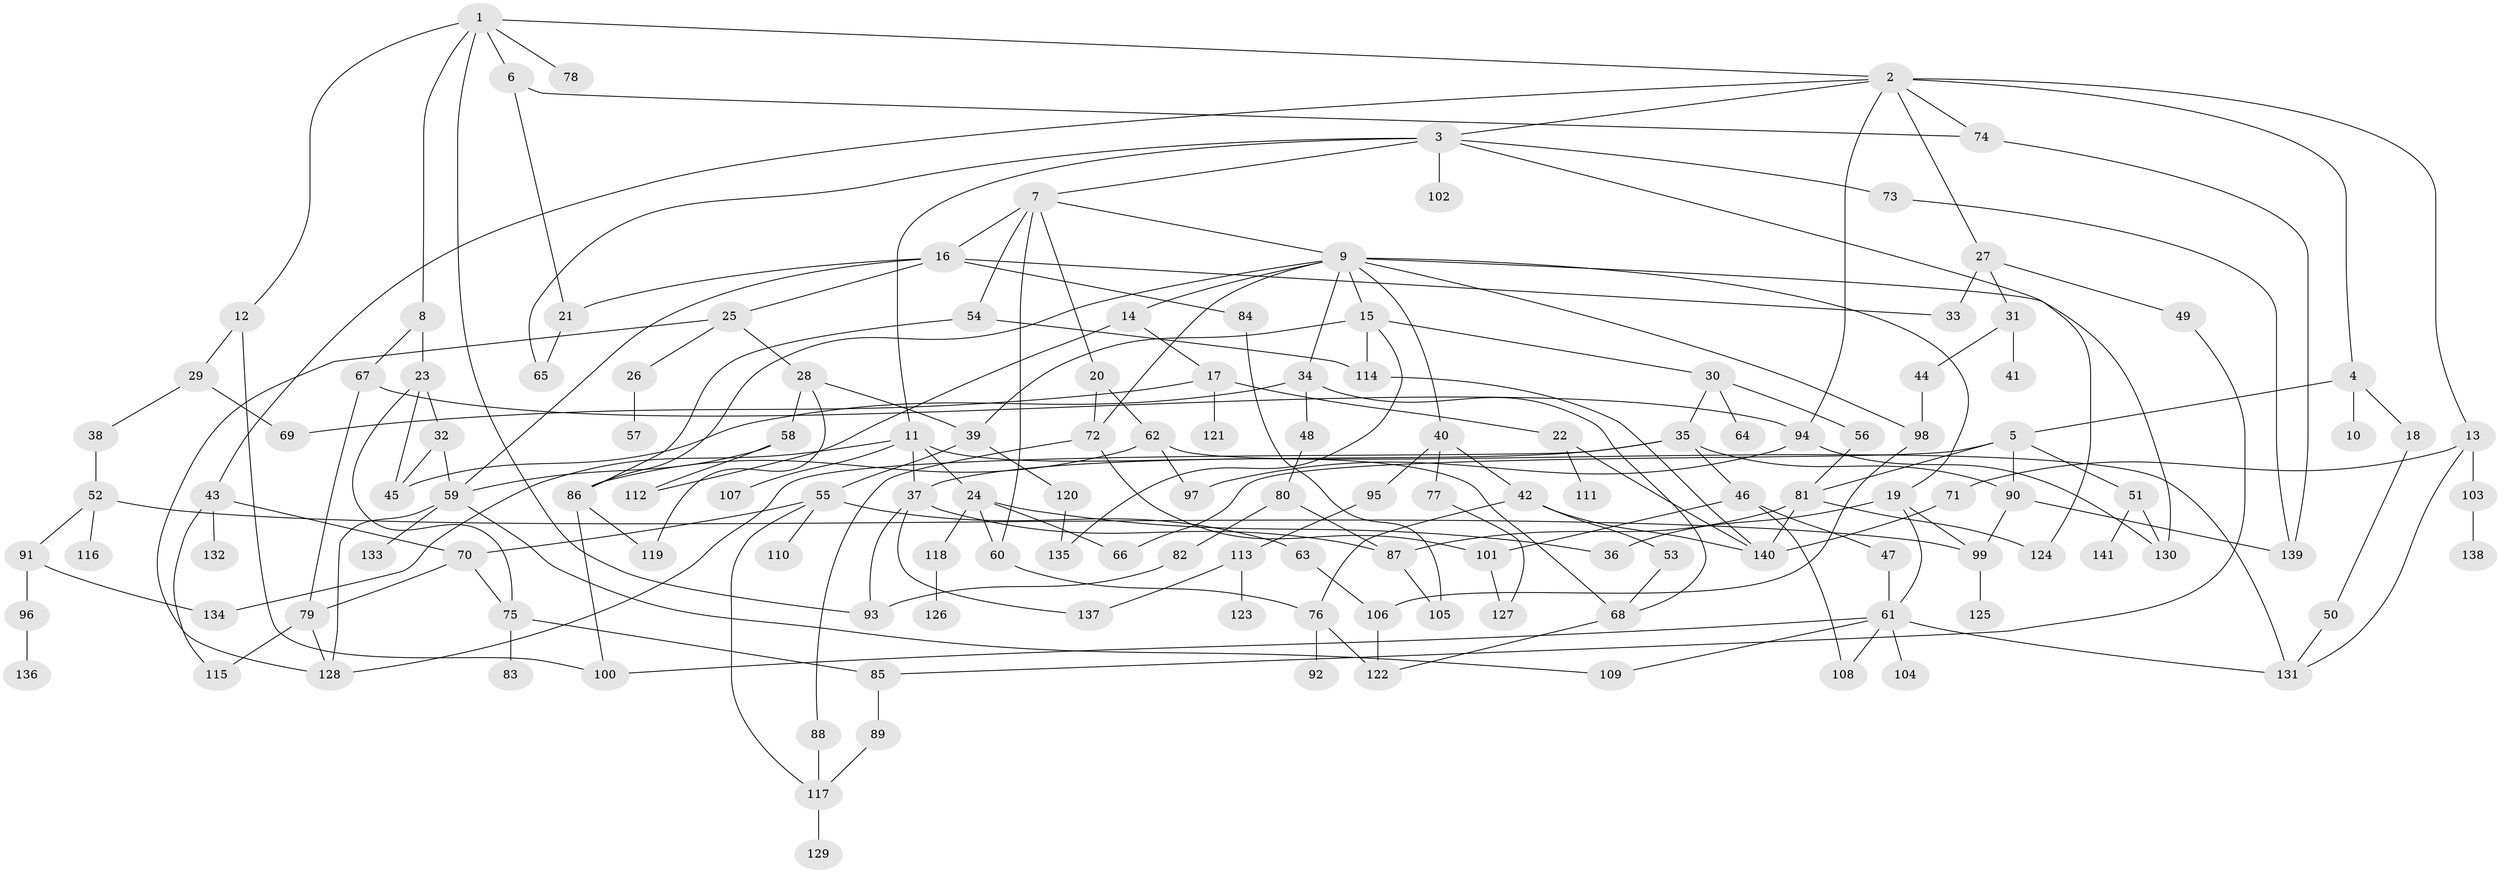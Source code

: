 // Generated by graph-tools (version 1.1) at 2025/01/03/09/25 03:01:09]
// undirected, 141 vertices, 210 edges
graph export_dot {
graph [start="1"]
  node [color=gray90,style=filled];
  1;
  2;
  3;
  4;
  5;
  6;
  7;
  8;
  9;
  10;
  11;
  12;
  13;
  14;
  15;
  16;
  17;
  18;
  19;
  20;
  21;
  22;
  23;
  24;
  25;
  26;
  27;
  28;
  29;
  30;
  31;
  32;
  33;
  34;
  35;
  36;
  37;
  38;
  39;
  40;
  41;
  42;
  43;
  44;
  45;
  46;
  47;
  48;
  49;
  50;
  51;
  52;
  53;
  54;
  55;
  56;
  57;
  58;
  59;
  60;
  61;
  62;
  63;
  64;
  65;
  66;
  67;
  68;
  69;
  70;
  71;
  72;
  73;
  74;
  75;
  76;
  77;
  78;
  79;
  80;
  81;
  82;
  83;
  84;
  85;
  86;
  87;
  88;
  89;
  90;
  91;
  92;
  93;
  94;
  95;
  96;
  97;
  98;
  99;
  100;
  101;
  102;
  103;
  104;
  105;
  106;
  107;
  108;
  109;
  110;
  111;
  112;
  113;
  114;
  115;
  116;
  117;
  118;
  119;
  120;
  121;
  122;
  123;
  124;
  125;
  126;
  127;
  128;
  129;
  130;
  131;
  132;
  133;
  134;
  135;
  136;
  137;
  138;
  139;
  140;
  141;
  1 -- 2;
  1 -- 6;
  1 -- 8;
  1 -- 12;
  1 -- 78;
  1 -- 93;
  2 -- 3;
  2 -- 4;
  2 -- 13;
  2 -- 27;
  2 -- 43;
  2 -- 94;
  2 -- 74;
  3 -- 7;
  3 -- 11;
  3 -- 73;
  3 -- 102;
  3 -- 124;
  3 -- 65;
  4 -- 5;
  4 -- 10;
  4 -- 18;
  5 -- 51;
  5 -- 90;
  5 -- 66;
  5 -- 81;
  6 -- 21;
  6 -- 74;
  7 -- 9;
  7 -- 16;
  7 -- 20;
  7 -- 54;
  7 -- 60;
  8 -- 23;
  8 -- 67;
  9 -- 14;
  9 -- 15;
  9 -- 19;
  9 -- 34;
  9 -- 40;
  9 -- 98;
  9 -- 130;
  9 -- 86;
  9 -- 72;
  11 -- 24;
  11 -- 37;
  11 -- 107;
  11 -- 134;
  11 -- 68;
  12 -- 29;
  12 -- 100;
  13 -- 71;
  13 -- 103;
  13 -- 131;
  14 -- 17;
  14 -- 112;
  15 -- 30;
  15 -- 114;
  15 -- 135;
  15 -- 39;
  16 -- 25;
  16 -- 33;
  16 -- 59;
  16 -- 84;
  16 -- 21;
  17 -- 22;
  17 -- 121;
  17 -- 69;
  18 -- 50;
  19 -- 36;
  19 -- 61;
  19 -- 99;
  20 -- 62;
  20 -- 72;
  21 -- 65;
  22 -- 111;
  22 -- 140;
  23 -- 32;
  23 -- 75;
  23 -- 45;
  24 -- 36;
  24 -- 60;
  24 -- 66;
  24 -- 118;
  25 -- 26;
  25 -- 28;
  25 -- 128;
  26 -- 57;
  27 -- 31;
  27 -- 49;
  27 -- 33;
  28 -- 39;
  28 -- 58;
  28 -- 119;
  29 -- 38;
  29 -- 69;
  30 -- 35;
  30 -- 56;
  30 -- 64;
  31 -- 41;
  31 -- 44;
  32 -- 45;
  32 -- 59;
  34 -- 45;
  34 -- 48;
  34 -- 68;
  35 -- 46;
  35 -- 128;
  35 -- 37;
  35 -- 90;
  37 -- 87;
  37 -- 137;
  37 -- 93;
  38 -- 52;
  39 -- 55;
  39 -- 120;
  40 -- 42;
  40 -- 77;
  40 -- 95;
  42 -- 53;
  42 -- 140;
  42 -- 76;
  43 -- 132;
  43 -- 115;
  43 -- 70;
  44 -- 98;
  46 -- 47;
  46 -- 101;
  46 -- 108;
  47 -- 61;
  48 -- 80;
  49 -- 85;
  50 -- 131;
  51 -- 141;
  51 -- 130;
  52 -- 91;
  52 -- 116;
  52 -- 99;
  53 -- 68;
  54 -- 114;
  54 -- 86;
  55 -- 63;
  55 -- 70;
  55 -- 110;
  55 -- 117;
  56 -- 81;
  58 -- 59;
  58 -- 112;
  59 -- 133;
  59 -- 109;
  59 -- 128;
  60 -- 76;
  61 -- 104;
  61 -- 108;
  61 -- 109;
  61 -- 100;
  61 -- 131;
  62 -- 86;
  62 -- 97;
  62 -- 131;
  63 -- 106;
  67 -- 79;
  67 -- 94;
  68 -- 122;
  70 -- 75;
  70 -- 79;
  71 -- 140;
  72 -- 88;
  72 -- 101;
  73 -- 139;
  74 -- 139;
  75 -- 83;
  75 -- 85;
  76 -- 92;
  76 -- 122;
  77 -- 127;
  79 -- 115;
  79 -- 128;
  80 -- 82;
  80 -- 87;
  81 -- 87;
  81 -- 140;
  81 -- 124;
  82 -- 93;
  84 -- 105;
  85 -- 89;
  86 -- 119;
  86 -- 100;
  87 -- 105;
  88 -- 117;
  89 -- 117;
  90 -- 99;
  90 -- 139;
  91 -- 96;
  91 -- 134;
  94 -- 130;
  94 -- 97;
  95 -- 113;
  96 -- 136;
  98 -- 106;
  99 -- 125;
  101 -- 127;
  103 -- 138;
  106 -- 122;
  113 -- 123;
  113 -- 137;
  114 -- 140;
  117 -- 129;
  118 -- 126;
  120 -- 135;
}
